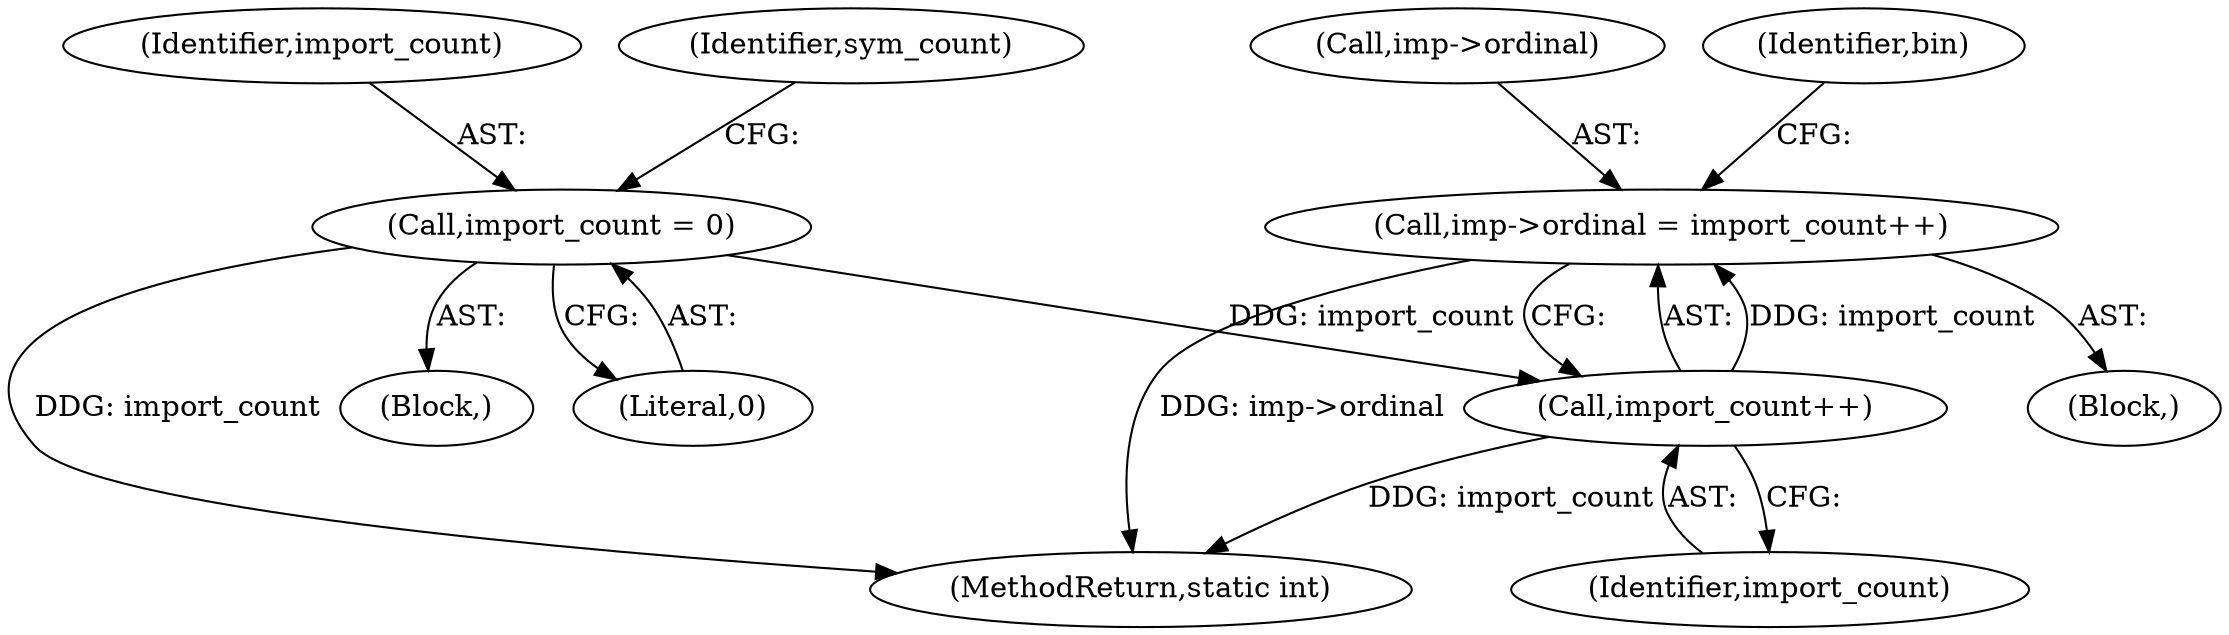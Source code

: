 digraph "0_radare2_ead645853a63bf83d8386702cad0cf23b31d7eeb@pointer" {
"1000525" [label="(Call,imp->ordinal = import_count++)"];
"1000529" [label="(Call,import_count++)"];
"1000376" [label="(Call,import_count = 0)"];
"1000525" [label="(Call,imp->ordinal = import_count++)"];
"1000617" [label="(MethodReturn,static int)"];
"1000526" [label="(Call,imp->ordinal)"];
"1000374" [label="(Block,)"];
"1000376" [label="(Call,import_count = 0)"];
"1000498" [label="(Block,)"];
"1000377" [label="(Identifier,import_count)"];
"1000378" [label="(Literal,0)"];
"1000533" [label="(Identifier,bin)"];
"1000529" [label="(Call,import_count++)"];
"1000530" [label="(Identifier,import_count)"];
"1000381" [label="(Identifier,sym_count)"];
"1000525" -> "1000498"  [label="AST: "];
"1000525" -> "1000529"  [label="CFG: "];
"1000526" -> "1000525"  [label="AST: "];
"1000529" -> "1000525"  [label="AST: "];
"1000533" -> "1000525"  [label="CFG: "];
"1000525" -> "1000617"  [label="DDG: imp->ordinal"];
"1000529" -> "1000525"  [label="DDG: import_count"];
"1000529" -> "1000530"  [label="CFG: "];
"1000530" -> "1000529"  [label="AST: "];
"1000529" -> "1000617"  [label="DDG: import_count"];
"1000376" -> "1000529"  [label="DDG: import_count"];
"1000376" -> "1000374"  [label="AST: "];
"1000376" -> "1000378"  [label="CFG: "];
"1000377" -> "1000376"  [label="AST: "];
"1000378" -> "1000376"  [label="AST: "];
"1000381" -> "1000376"  [label="CFG: "];
"1000376" -> "1000617"  [label="DDG: import_count"];
}
